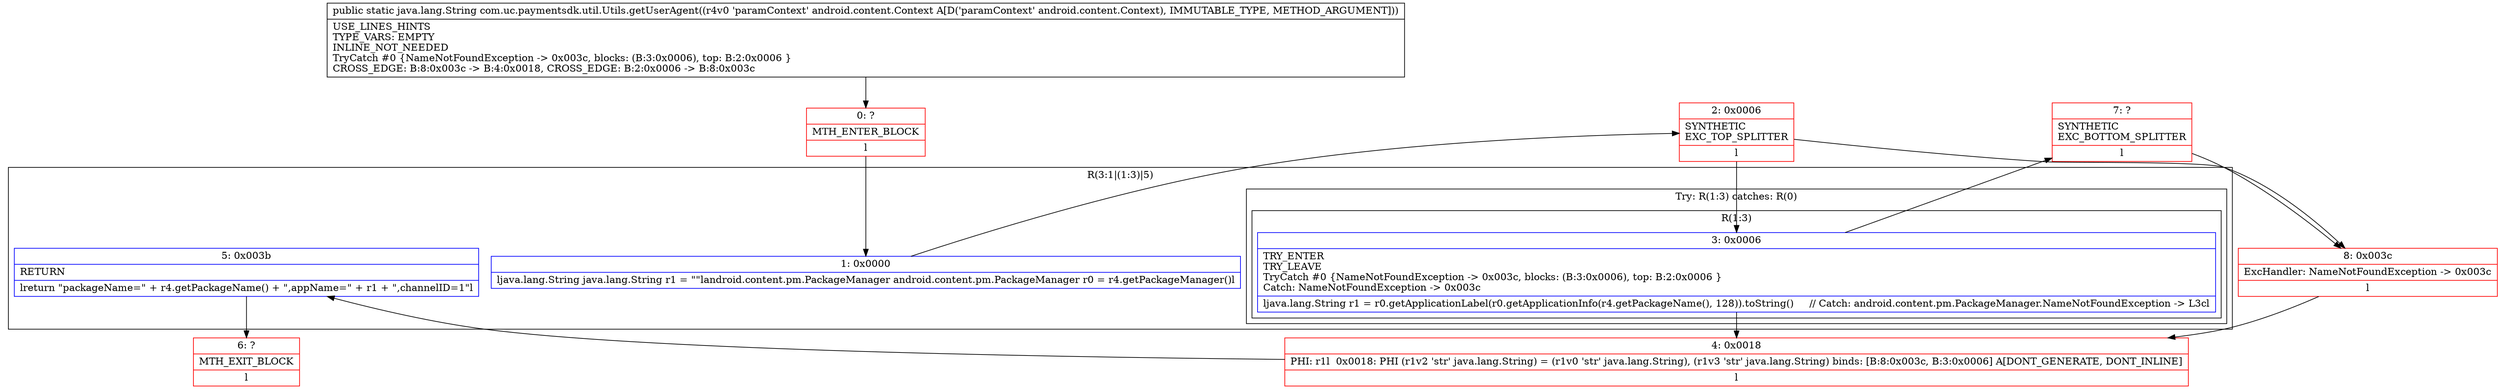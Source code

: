 digraph "CFG forcom.uc.paymentsdk.util.Utils.getUserAgent(Landroid\/content\/Context;)Ljava\/lang\/String;" {
subgraph cluster_Region_327420214 {
label = "R(3:1|(1:3)|5)";
node [shape=record,color=blue];
Node_1 [shape=record,label="{1\:\ 0x0000|ljava.lang.String java.lang.String r1 = \"\"landroid.content.pm.PackageManager android.content.pm.PackageManager r0 = r4.getPackageManager()l}"];
subgraph cluster_TryCatchRegion_241415569 {
label = "Try: R(1:3) catches: R(0)";
node [shape=record,color=blue];
subgraph cluster_Region_1446369843 {
label = "R(1:3)";
node [shape=record,color=blue];
Node_3 [shape=record,label="{3\:\ 0x0006|TRY_ENTER\lTRY_LEAVE\lTryCatch #0 \{NameNotFoundException \-\> 0x003c, blocks: (B:3:0x0006), top: B:2:0x0006 \}\lCatch: NameNotFoundException \-\> 0x003c\l|ljava.lang.String r1 = r0.getApplicationLabel(r0.getApplicationInfo(r4.getPackageName(), 128)).toString()     \/\/ Catch: android.content.pm.PackageManager.NameNotFoundException \-\> L3cl}"];
}
subgraph cluster_Region_228616733 {
label = "R(0) | ExcHandler: NameNotFoundException \-\> 0x003c\l";
node [shape=record,color=blue];
}
}
Node_5 [shape=record,label="{5\:\ 0x003b|RETURN\l|lreturn \"packageName=\" + r4.getPackageName() + \",appName=\" + r1 + \",channelID=1\"l}"];
}
subgraph cluster_Region_228616733 {
label = "R(0) | ExcHandler: NameNotFoundException \-\> 0x003c\l";
node [shape=record,color=blue];
}
Node_0 [shape=record,color=red,label="{0\:\ ?|MTH_ENTER_BLOCK\l|l}"];
Node_2 [shape=record,color=red,label="{2\:\ 0x0006|SYNTHETIC\lEXC_TOP_SPLITTER\l|l}"];
Node_4 [shape=record,color=red,label="{4\:\ 0x0018|PHI: r1l  0x0018: PHI (r1v2 'str' java.lang.String) = (r1v0 'str' java.lang.String), (r1v3 'str' java.lang.String) binds: [B:8:0x003c, B:3:0x0006] A[DONT_GENERATE, DONT_INLINE]\l|l}"];
Node_6 [shape=record,color=red,label="{6\:\ ?|MTH_EXIT_BLOCK\l|l}"];
Node_7 [shape=record,color=red,label="{7\:\ ?|SYNTHETIC\lEXC_BOTTOM_SPLITTER\l|l}"];
Node_8 [shape=record,color=red,label="{8\:\ 0x003c|ExcHandler: NameNotFoundException \-\> 0x003c\l|l}"];
MethodNode[shape=record,label="{public static java.lang.String com.uc.paymentsdk.util.Utils.getUserAgent((r4v0 'paramContext' android.content.Context A[D('paramContext' android.content.Context), IMMUTABLE_TYPE, METHOD_ARGUMENT]))  | USE_LINES_HINTS\lTYPE_VARS: EMPTY\lINLINE_NOT_NEEDED\lTryCatch #0 \{NameNotFoundException \-\> 0x003c, blocks: (B:3:0x0006), top: B:2:0x0006 \}\lCROSS_EDGE: B:8:0x003c \-\> B:4:0x0018, CROSS_EDGE: B:2:0x0006 \-\> B:8:0x003c\l}"];
MethodNode -> Node_0;
Node_1 -> Node_2;
Node_3 -> Node_4;
Node_3 -> Node_7;
Node_5 -> Node_6;
Node_0 -> Node_1;
Node_2 -> Node_3;
Node_2 -> Node_8;
Node_4 -> Node_5;
Node_7 -> Node_8;
Node_8 -> Node_4;
}


